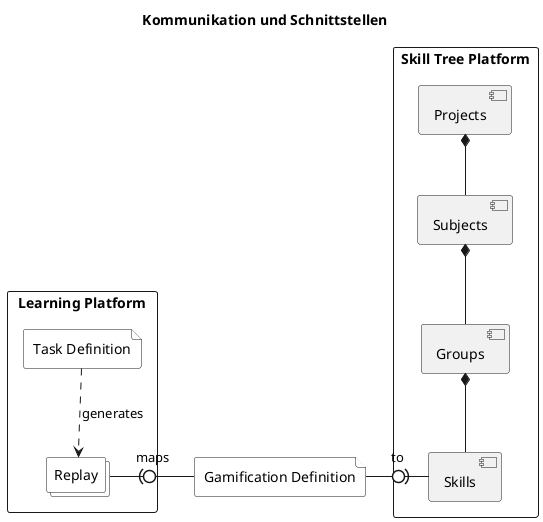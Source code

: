 @startuml

skinparam monochrome true

title Kommunikation und Schnittstellen
rectangle "Learning Platform" {
  file "Task Definition" as TD #white
  collections "Replay" as RP #white
}

file "Gamification Definition" as GD #white

rectangle "Skill Tree Platform" {
  [Projects]
  [Subjects]
  [Groups]
  [Skills]
}
TD ..> RP : generates
RP -right(0- GD : maps
GD -right0)- [Skills]: to

[Projects] *-- [Subjects]
[Subjects] *-- [Groups]
[Groups] *-- [Skills]

@enduml